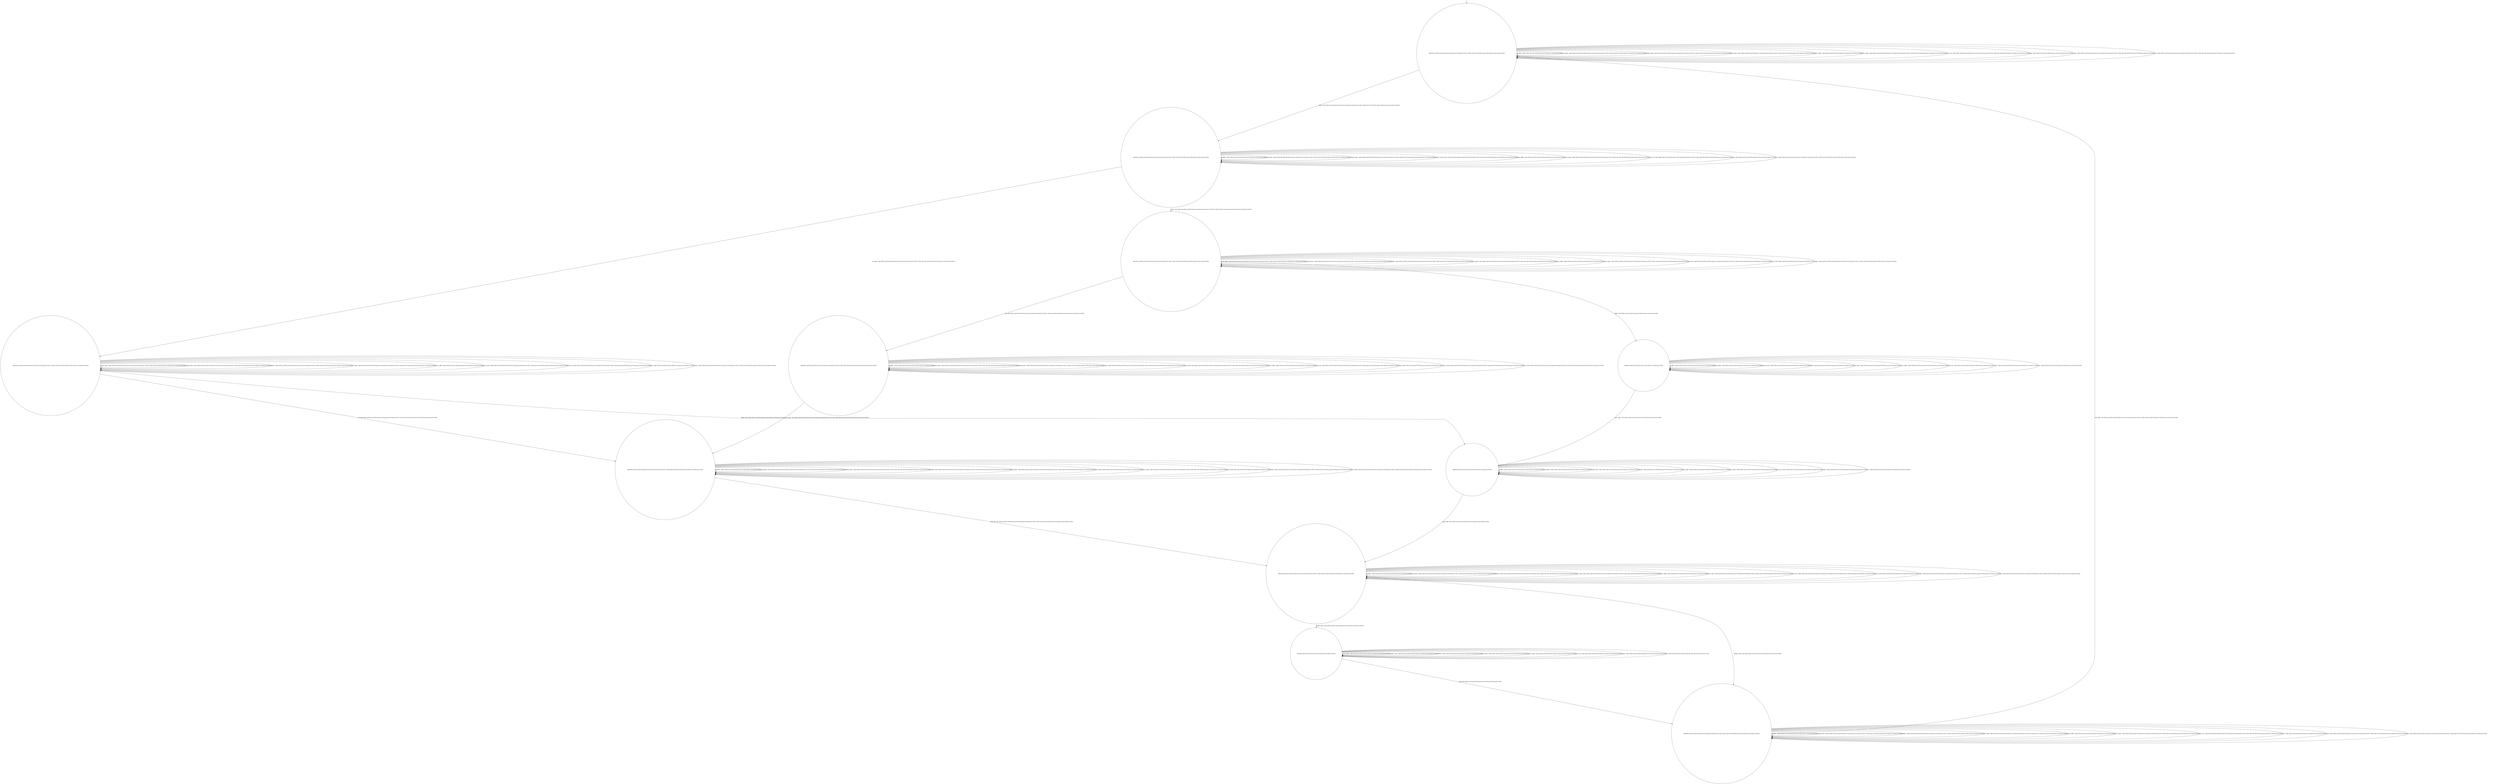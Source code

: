 digraph g {
	edge [lblstyle="above, sloped"];
	s0 [shape="circle" label="0@[((DOL and TEA and TON and not CAP and not EUR and not COF) or (DOL and COF and TEA and not TON and not CAP and not EUR))]"];
	s1 [shape="circle" label="1@[((DOL and TEA and TON and not CAP and not EUR and not COF) or (DOL and COF and TEA and not TON and not CAP and not EUR))]"];
	s2 [shape="circle" label="2@[((DOL and TEA and TON and not CAP and not EUR and not COF) or (DOL and COF and TEA and not TON and not CAP and not EUR))]"];
	s3 [shape="circle" label="3@[((DOL and TEA and TON and not CAP and not EUR and not COF) or (DOL and COF and TEA and not TON and not CAP and not EUR))]"];
	s4 [shape="circle" label="4@[((DOL and TEA and TON and not CAP and not EUR and not COF) or (DOL and COF and TEA and not TON and not CAP and not EUR))]"];
	s5 [shape="circle" label="5@[((DOL and TEA and TON and not CAP and not EUR and not COF) or (DOL and COF and TEA and not TON and not CAP and not EUR))]"];
	s6 [shape="circle" label="6@[((DOL and TEA and TON and not CAP and not EUR and not COF) or (DOL and COF and TEA and not TON and not CAP and not EUR))]"];
	s7 [shape="circle" label="7@[((DOL and TEA and TON and not CAP and not EUR and not COF))]"];
	s8 [shape="circle" label="8@[((DOL and TEA and TON and not CAP and not EUR and not COF) or (DOL and COF and TEA and not TON and not CAP and not EUR))]"];
	s9 [shape="circle" label="9@[((DOL and COF and TEA and not TON and not CAP and not EUR))]"];
	s10 [shape="circle" label="10@[((DOL and COF and TEA and not TON and not CAP and not EUR))]"];
	s0 -> s0 [label="coffee / nok() [((DOL and COF and TEA and not TON and not CAP and not EUR))]"];
	s0 -> s0 [label="cup_taken / nok() [((DOL and TEA and TON and not CAP and not EUR and not COF) or (DOL and COF and TEA and not TON and not CAP and not EUR))]"];
	s0 -> s0 [label="display_done / nok() [((DOL and TEA and TON and not CAP and not EUR and not COF) or (DOL and COF and TEA and not TON and not CAP and not EUR))]"];
	s0 -> s1 [label="dollar / ok() [((DOL and TEA and TON and not CAP and not EUR and not COF) or (DOL and COF and TEA and not TON and not CAP and not EUR))]"];
	s0 -> s0 [label="no_sugar / nok() [((DOL and TEA and TON and not CAP and not EUR and not COF) or (DOL and COF and TEA and not TON and not CAP and not EUR))]"];
	s0 -> s0 [label="pour_coffee / nok() [((DOL and COF and TEA and not TON and not CAP and not EUR))]"];
	s0 -> s0 [label="pour_sugar / nok() [((DOL and TEA and TON and not CAP and not EUR and not COF) or (DOL and COF and TEA and not TON and not CAP and not EUR))]"];
	s0 -> s0 [label="pour_tea / nok() [((DOL and TEA and TON and not CAP and not EUR and not COF) or (DOL and COF and TEA and not TON and not CAP and not EUR))]"];
	s0 -> s0 [label="ring / nok() [((DOL and TEA and TON and not CAP and not EUR and not COF))]"];
	s0 -> s0 [label="sugar / nok() [((DOL and TEA and TON and not CAP and not EUR and not COF) or (DOL and COF and TEA and not TON and not CAP and not EUR))]"];
	s0 -> s0 [label="tea / nok() [((DOL and TEA and TON and not CAP and not EUR and not COF) or (DOL and COF and TEA and not TON and not CAP and not EUR))]"];
	s1 -> s1 [label="coffee / nok() [((DOL and COF and TEA and not TON and not CAP and not EUR))]"];
	s1 -> s1 [label="cup_taken / nok() [((DOL and TEA and TON and not CAP and not EUR and not COF) or (DOL and COF and TEA and not TON and not CAP and not EUR))]"];
	s1 -> s1 [label="display_done / nok() [((DOL and TEA and TON and not CAP and not EUR and not COF) or (DOL and COF and TEA and not TON and not CAP and not EUR))]"];
	s1 -> s1 [label="dollar / nok() [((DOL and TEA and TON and not CAP and not EUR and not COF) or (DOL and COF and TEA and not TON and not CAP and not EUR))]"];
	s1 -> s2 [label="no_sugar / ok() [((DOL and TEA and TON and not CAP and not EUR and not COF) or (DOL and COF and TEA and not TON and not CAP and not EUR))]"];
	s1 -> s1 [label="pour_coffee / nok() [((DOL and COF and TEA and not TON and not CAP and not EUR))]"];
	s1 -> s1 [label="pour_sugar / nok() [((DOL and TEA and TON and not CAP and not EUR and not COF) or (DOL and COF and TEA and not TON and not CAP and not EUR))]"];
	s1 -> s1 [label="pour_tea / nok() [((DOL and TEA and TON and not CAP and not EUR and not COF) or (DOL and COF and TEA and not TON and not CAP and not EUR))]"];
	s1 -> s1 [label="ring / nok() [((DOL and TEA and TON and not CAP and not EUR and not COF))]"];
	s1 -> s3 [label="sugar / ok() [((DOL and TEA and TON and not CAP and not EUR and not COF) or (DOL and COF and TEA and not TON and not CAP and not EUR))]"];
	s1 -> s1 [label="tea / nok() [((DOL and TEA and TON and not CAP and not EUR and not COF) or (DOL and COF and TEA and not TON and not CAP and not EUR))]"];
	s2 -> s10 [label="coffee / ok() [((DOL and COF and TEA and not TON and not CAP and not EUR))]"];
	s2 -> s2 [label="cup_taken / nok() [((DOL and TEA and TON and not CAP and not EUR and not COF) or (DOL and COF and TEA and not TON and not CAP and not EUR))]"];
	s2 -> s2 [label="display_done / nok() [((DOL and TEA and TON and not CAP and not EUR and not COF) or (DOL and COF and TEA and not TON and not CAP and not EUR))]"];
	s2 -> s2 [label="dollar / nok() [((DOL and TEA and TON and not CAP and not EUR and not COF) or (DOL and COF and TEA and not TON and not CAP and not EUR))]"];
	s2 -> s2 [label="no_sugar / nok() [((DOL and TEA and TON and not CAP and not EUR and not COF) or (DOL and COF and TEA and not TON and not CAP and not EUR))]"];
	s2 -> s2 [label="pour_coffee / nok() [((DOL and COF and TEA and not TON and not CAP and not EUR))]"];
	s2 -> s2 [label="pour_sugar / nok() [((DOL and TEA and TON and not CAP and not EUR and not COF) or (DOL and COF and TEA and not TON and not CAP and not EUR))]"];
	s2 -> s2 [label="pour_tea / nok() [((DOL and TEA and TON and not CAP and not EUR and not COF) or (DOL and COF and TEA and not TON and not CAP and not EUR))]"];
	s2 -> s2 [label="ring / nok() [((DOL and TEA and TON and not CAP and not EUR and not COF))]"];
	s2 -> s2 [label="sugar / void() [((DOL and TEA and TON and not CAP and not EUR and not COF) or (DOL and COF and TEA and not TON and not CAP and not EUR))]"];
	s2 -> s5 [label="tea / ok() [((DOL and TEA and TON and not CAP and not EUR and not COF) or (DOL and COF and TEA and not TON and not CAP and not EUR))]"];
	s3 -> s9 [label="coffee / ok() [((DOL and COF and TEA and not TON and not CAP and not EUR))]"];
	s3 -> s3 [label="cup_taken / nok() [((DOL and TEA and TON and not CAP and not EUR and not COF) or (DOL and COF and TEA and not TON and not CAP and not EUR))]"];
	s3 -> s3 [label="display_done / nok() [((DOL and TEA and TON and not CAP and not EUR and not COF) or (DOL and COF and TEA and not TON and not CAP and not EUR))]"];
	s3 -> s3 [label="dollar / nok() [((DOL and TEA and TON and not CAP and not EUR and not COF) or (DOL and COF and TEA and not TON and not CAP and not EUR))]"];
	s3 -> s3 [label="no_sugar / void() [((DOL and TEA and TON and not CAP and not EUR and not COF) or (DOL and COF and TEA and not TON and not CAP and not EUR))]"];
	s3 -> s3 [label="pour_coffee / nok() [((DOL and COF and TEA and not TON and not CAP and not EUR))]"];
	s3 -> s3 [label="pour_sugar / nok() [((DOL and TEA and TON and not CAP and not EUR and not COF) or (DOL and COF and TEA and not TON and not CAP and not EUR))]"];
	s3 -> s3 [label="pour_tea / nok() [((DOL and TEA and TON and not CAP and not EUR and not COF) or (DOL and COF and TEA and not TON and not CAP and not EUR))]"];
	s3 -> s3 [label="ring / nok() [((DOL and TEA and TON and not CAP and not EUR and not COF))]"];
	s3 -> s3 [label="sugar / nok() [((DOL and TEA and TON and not CAP and not EUR and not COF) or (DOL and COF and TEA and not TON and not CAP and not EUR))]"];
	s3 -> s4 [label="tea / ok() [((DOL and TEA and TON and not CAP and not EUR and not COF) or (DOL and COF and TEA and not TON and not CAP and not EUR))]"];
	s4 -> s4 [label="coffee / void() [((DOL and COF and TEA and not TON and not CAP and not EUR))]"];
	s4 -> s4 [label="cup_taken / nok() [((DOL and TEA and TON and not CAP and not EUR and not COF) or (DOL and COF and TEA and not TON and not CAP and not EUR))]"];
	s4 -> s4 [label="display_done / nok() [((DOL and TEA and TON and not CAP and not EUR and not COF) or (DOL and COF and TEA and not TON and not CAP and not EUR))]"];
	s4 -> s4 [label="dollar / nok() [((DOL and TEA and TON and not CAP and not EUR and not COF) or (DOL and COF and TEA and not TON and not CAP and not EUR))]"];
	s4 -> s4 [label="no_sugar / nok() [((DOL and TEA and TON and not CAP and not EUR and not COF) or (DOL and COF and TEA and not TON and not CAP and not EUR))]"];
	s4 -> s4 [label="pour_coffee / nok() [((DOL and COF and TEA and not TON and not CAP and not EUR))]"];
	s4 -> s5 [label="pour_sugar / ok() [((DOL and TEA and TON and not CAP and not EUR and not COF) or (DOL and COF and TEA and not TON and not CAP and not EUR))]"];
	s4 -> s4 [label="pour_tea / nok() [((DOL and TEA and TON and not CAP and not EUR and not COF) or (DOL and COF and TEA and not TON and not CAP and not EUR))]"];
	s4 -> s4 [label="ring / nok() [((DOL and TEA and TON and not CAP and not EUR and not COF))]"];
	s4 -> s4 [label="sugar / nok() [((DOL and TEA and TON and not CAP and not EUR and not COF) or (DOL and COF and TEA and not TON and not CAP and not EUR))]"];
	s4 -> s4 [label="tea / nok() [((DOL and TEA and TON and not CAP and not EUR and not COF) or (DOL and COF and TEA and not TON and not CAP and not EUR))]"];
	s5 -> s5 [label="coffee / void() [((DOL and COF and TEA and not TON and not CAP and not EUR))]"];
	s5 -> s5 [label="cup_taken / nok() [((DOL and TEA and TON and not CAP and not EUR and not COF) or (DOL and COF and TEA and not TON and not CAP and not EUR))]"];
	s5 -> s5 [label="display_done / nok() [((DOL and TEA and TON and not CAP and not EUR and not COF) or (DOL and COF and TEA and not TON and not CAP and not EUR))]"];
	s5 -> s5 [label="dollar / nok() [((DOL and TEA and TON and not CAP and not EUR and not COF) or (DOL and COF and TEA and not TON and not CAP and not EUR))]"];
	s5 -> s5 [label="no_sugar / nok() [((DOL and TEA and TON and not CAP and not EUR and not COF) or (DOL and COF and TEA and not TON and not CAP and not EUR))]"];
	s5 -> s5 [label="pour_coffee / nok() [((DOL and COF and TEA and not TON and not CAP and not EUR))]"];
	s5 -> s5 [label="pour_sugar / nok() [((DOL and TEA and TON and not CAP and not EUR and not COF) or (DOL and COF and TEA and not TON and not CAP and not EUR))]"];
	s5 -> s6 [label="pour_tea / ok() [((DOL and TEA and TON and not CAP and not EUR and not COF) or (DOL and COF and TEA and not TON and not CAP and not EUR))]"];
	s5 -> s5 [label="ring / nok() [((DOL and TEA and TON and not CAP and not EUR and not COF))]"];
	s5 -> s5 [label="sugar / nok() [((DOL and TEA and TON and not CAP and not EUR and not COF) or (DOL and COF and TEA and not TON and not CAP and not EUR))]"];
	s5 -> s5 [label="tea / nok() [((DOL and TEA and TON and not CAP and not EUR and not COF) or (DOL and COF and TEA and not TON and not CAP and not EUR))]"];
	s6 -> s6 [label="coffee / nok() [((DOL and COF and TEA and not TON and not CAP and not EUR))]"];
	s6 -> s6 [label="cup_taken / nok() [((DOL and TEA and TON and not CAP and not EUR and not COF) or (DOL and COF and TEA and not TON and not CAP and not EUR))]"];
	s6 -> s7 [label="display_done / ok() [((DOL and TEA and TON and not CAP and not EUR and not COF))]"];
	s6 -> s8 [label="display_done / ok() [((DOL and COF and TEA and not TON and not CAP and not EUR))]"];
	s6 -> s6 [label="dollar / nok() [((DOL and TEA and TON and not CAP and not EUR and not COF) or (DOL and COF and TEA and not TON and not CAP and not EUR))]"];
	s6 -> s6 [label="no_sugar / nok() [((DOL and TEA and TON and not CAP and not EUR and not COF) or (DOL and COF and TEA and not TON and not CAP and not EUR))]"];
	s6 -> s6 [label="pour_coffee / nok() [((DOL and COF and TEA and not TON and not CAP and not EUR))]"];
	s6 -> s6 [label="pour_sugar / nok() [((DOL and TEA and TON and not CAP and not EUR and not COF) or (DOL and COF and TEA and not TON and not CAP and not EUR))]"];
	s6 -> s6 [label="pour_tea / nok() [((DOL and TEA and TON and not CAP and not EUR and not COF) or (DOL and COF and TEA and not TON and not CAP and not EUR))]"];
	s6 -> s6 [label="ring / nok() [((DOL and TEA and TON and not CAP and not EUR and not COF))]"];
	s6 -> s6 [label="sugar / nok() [((DOL and TEA and TON and not CAP and not EUR and not COF) or (DOL and COF and TEA and not TON and not CAP and not EUR))]"];
	s6 -> s6 [label="tea / nok() [((DOL and TEA and TON and not CAP and not EUR and not COF) or (DOL and COF and TEA and not TON and not CAP and not EUR))]"];
	s7 -> s7 [label="cup_taken / nok() [((DOL and TEA and TON and not CAP and not EUR and not COF))]"];
	s7 -> s7 [label="display_done / nok() [((DOL and TEA and TON and not CAP and not EUR and not COF))]"];
	s7 -> s7 [label="dollar / nok() [((DOL and TEA and TON and not CAP and not EUR and not COF))]"];
	s7 -> s7 [label="no_sugar / nok() [((DOL and TEA and TON and not CAP and not EUR and not COF))]"];
	s7 -> s7 [label="pour_sugar / nok() [((DOL and TEA and TON and not CAP and not EUR and not COF))]"];
	s7 -> s7 [label="pour_tea / nok() [((DOL and TEA and TON and not CAP and not EUR and not COF))]"];
	s7 -> s8 [label="ring / ok() [((DOL and TEA and TON and not CAP and not EUR and not COF))]"];
	s7 -> s7 [label="sugar / nok() [((DOL and TEA and TON and not CAP and not EUR and not COF))]"];
	s7 -> s7 [label="tea / nok() [((DOL and TEA and TON and not CAP and not EUR and not COF))]"];
	s8 -> s8 [label="coffee / nok() [((DOL and COF and TEA and not TON and not CAP and not EUR))]"];
	s8 -> s0 [label="cup_taken / ok() [((DOL and TEA and TON and not CAP and not EUR and not COF) or (DOL and COF and TEA and not TON and not CAP and not EUR))]"];
	s8 -> s8 [label="display_done / nok() [((DOL and TEA and TON and not CAP and not EUR and not COF) or (DOL and COF and TEA and not TON and not CAP and not EUR))]"];
	s8 -> s8 [label="dollar / nok() [((DOL and TEA and TON and not CAP and not EUR and not COF) or (DOL and COF and TEA and not TON and not CAP and not EUR))]"];
	s8 -> s8 [label="no_sugar / nok() [((DOL and TEA and TON and not CAP and not EUR and not COF) or (DOL and COF and TEA and not TON and not CAP and not EUR))]"];
	s8 -> s8 [label="pour_coffee / nok() [((DOL and COF and TEA and not TON and not CAP and not EUR))]"];
	s8 -> s8 [label="pour_sugar / nok() [((DOL and TEA and TON and not CAP and not EUR and not COF) or (DOL and COF and TEA and not TON and not CAP and not EUR))]"];
	s8 -> s8 [label="pour_tea / nok() [((DOL and TEA and TON and not CAP and not EUR and not COF) or (DOL and COF and TEA and not TON and not CAP and not EUR))]"];
	s8 -> s8 [label="ring / nok() [((DOL and TEA and TON and not CAP and not EUR and not COF))]"];
	s8 -> s8 [label="sugar / nok() [((DOL and TEA and TON and not CAP and not EUR and not COF) or (DOL and COF and TEA and not TON and not CAP and not EUR))]"];
	s8 -> s8 [label="tea / nok() [((DOL and TEA and TON and not CAP and not EUR and not COF) or (DOL and COF and TEA and not TON and not CAP and not EUR))]"];
	s9 -> s9 [label="coffee / nok() [((DOL and COF and TEA and not TON and not CAP and not EUR))]"];
	s9 -> s9 [label="cup_taken / nok() [((DOL and COF and TEA and not TON and not CAP and not EUR))]"];
	s9 -> s9 [label="display_done / nok() [((DOL and COF and TEA and not TON and not CAP and not EUR))]"];
	s9 -> s9 [label="dollar / nok() [((DOL and COF and TEA and not TON and not CAP and not EUR))]"];
	s9 -> s9 [label="no_sugar / nok() [((DOL and COF and TEA and not TON and not CAP and not EUR))]"];
	s9 -> s9 [label="pour_coffee / nok() [((DOL and COF and TEA and not TON and not CAP and not EUR))]"];
	s9 -> s10 [label="pour_sugar / ok() [((DOL and COF and TEA and not TON and not CAP and not EUR))]"];
	s9 -> s9 [label="pour_tea / nok() [((DOL and COF and TEA and not TON and not CAP and not EUR))]"];
	s9 -> s9 [label="sugar / nok() [((DOL and COF and TEA and not TON and not CAP and not EUR))]"];
	s9 -> s9 [label="tea / void() [((DOL and COF and TEA and not TON and not CAP and not EUR))]"];
	s10 -> s10 [label="coffee / nok() [((DOL and COF and TEA and not TON and not CAP and not EUR))]"];
	s10 -> s10 [label="cup_taken / nok() [((DOL and COF and TEA and not TON and not CAP and not EUR))]"];
	s10 -> s10 [label="display_done / nok() [((DOL and COF and TEA and not TON and not CAP and not EUR))]"];
	s10 -> s10 [label="dollar / nok() [((DOL and COF and TEA and not TON and not CAP and not EUR))]"];
	s10 -> s10 [label="no_sugar / nok() [((DOL and COF and TEA and not TON and not CAP and not EUR))]"];
	s10 -> s6 [label="pour_coffee / ok() [((DOL and COF and TEA and not TON and not CAP and not EUR))]"];
	s10 -> s10 [label="pour_sugar / nok() [((DOL and COF and TEA and not TON and not CAP and not EUR))]"];
	s10 -> s10 [label="pour_tea / nok() [((DOL and COF and TEA and not TON and not CAP and not EUR))]"];
	s10 -> s10 [label="sugar / nok() [((DOL and COF and TEA and not TON and not CAP and not EUR))]"];
	s10 -> s10 [label="tea / void() [((DOL and COF and TEA and not TON and not CAP and not EUR))]"];
	__start0 [label="" shape="none" width="0" height="0"];
	__start0 -> s0;
}